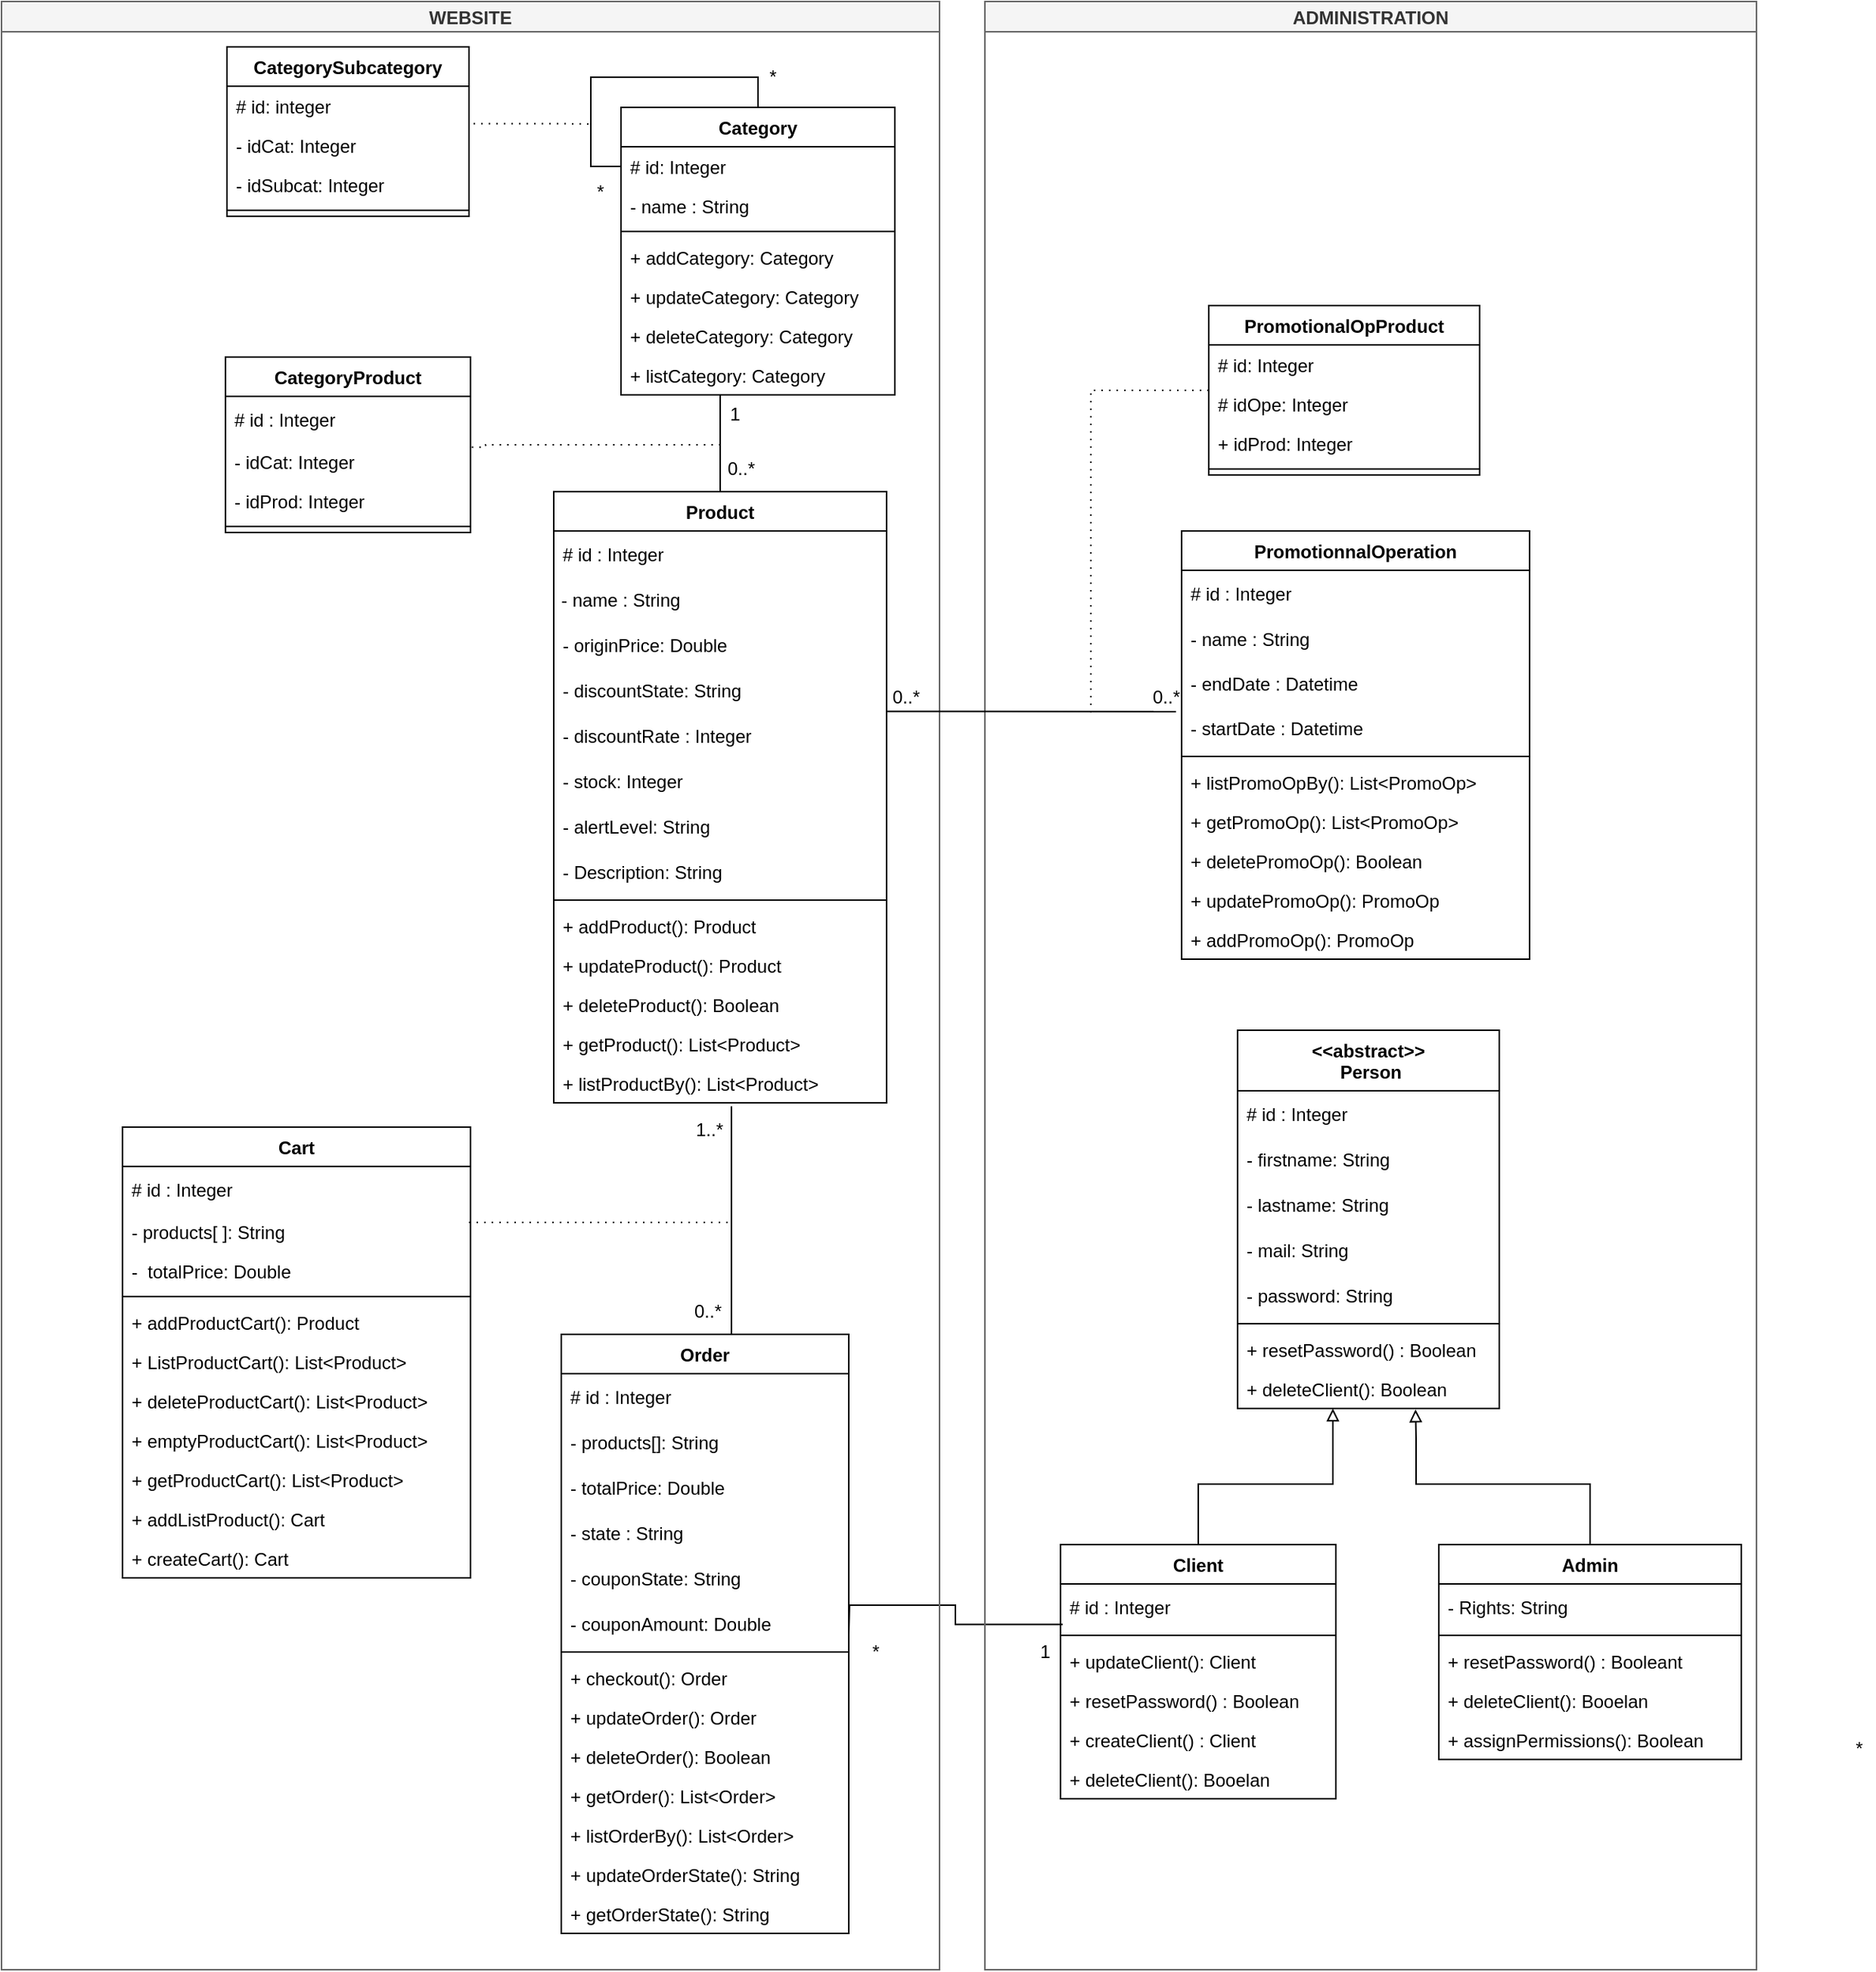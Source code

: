 <mxfile version="17.4.0" type="github">
  <diagram id="vhpuTXRBzaWg03IPp8lz" name="Page-1">
    <mxGraphModel dx="1692" dy="1639" grid="1" gridSize="10" guides="1" tooltips="1" connect="1" arrows="1" fold="1" page="1" pageScale="1" pageWidth="827" pageHeight="1169" math="0" shadow="0">
      <root>
        <mxCell id="0" />
        <mxCell id="1" parent="0" />
        <mxCell id="we6FHVSDPOBdcgw_4QG6-87" style="edgeStyle=orthogonalEdgeStyle;rounded=0;orthogonalLoop=1;jettySize=auto;html=1;endArrow=none;endFill=0;exitX=0.534;exitY=1.087;exitDx=0;exitDy=0;exitPerimeter=0;entryX=0.5;entryY=0;entryDx=0;entryDy=0;" parent="1" source="IzZOElxtcOKeKCQpAxpx-64" target="IzZOElxtcOKeKCQpAxpx-105" edge="1">
          <mxGeometry relative="1" as="geometry">
            <mxPoint x="330" y="600" as="sourcePoint" />
            <mxPoint x="330" y="660" as="targetPoint" />
            <Array as="points">
              <mxPoint x="333" y="731" />
            </Array>
          </mxGeometry>
        </mxCell>
        <mxCell id="we6FHVSDPOBdcgw_4QG6-96" style="edgeStyle=orthogonalEdgeStyle;rounded=0;orthogonalLoop=1;jettySize=auto;html=1;endArrow=none;endFill=0;exitX=0.008;exitY=0.89;exitDx=0;exitDy=0;exitPerimeter=0;" parent="1" source="b4m1mrO1sKwiDsh4Uw2V-3" edge="1">
          <mxGeometry relative="1" as="geometry">
            <mxPoint x="520" y="930" as="sourcePoint" />
            <mxPoint x="410" y="930" as="targetPoint" />
            <Array as="points" />
          </mxGeometry>
        </mxCell>
        <mxCell id="ZNFF3Vfwh-cAoK5ZNlYT-3" value="*" style="text;html=1;strokeColor=none;fillColor=none;align=center;verticalAlign=middle;whiteSpace=wrap;rounded=0;" parent="1" vertex="1">
          <mxGeometry x="340" y="-70" width="20" height="30" as="geometry" />
        </mxCell>
        <mxCell id="ZNFF3Vfwh-cAoK5ZNlYT-4" value="*" style="text;html=1;strokeColor=none;fillColor=none;align=center;verticalAlign=middle;whiteSpace=wrap;rounded=0;" parent="1" vertex="1">
          <mxGeometry x="349.5" y="-110" width="20" height="20" as="geometry" />
        </mxCell>
        <mxCell id="ZNFF3Vfwh-cAoK5ZNlYT-5" value="0..*" style="text;html=1;strokeColor=none;fillColor=none;align=center;verticalAlign=middle;whiteSpace=wrap;rounded=0;" parent="1" vertex="1">
          <mxGeometry x="329" y="149" width="20" height="20" as="geometry" />
        </mxCell>
        <mxCell id="ZNFF3Vfwh-cAoK5ZNlYT-12" value="1" style="text;html=1;strokeColor=none;fillColor=none;align=center;verticalAlign=middle;whiteSpace=wrap;rounded=0;" parent="1" vertex="1">
          <mxGeometry x="324.5" y="108" width="20" height="30" as="geometry" />
        </mxCell>
        <mxCell id="ZNFF3Vfwh-cAoK5ZNlYT-14" value="0..*" style="text;html=1;strokeColor=none;fillColor=none;align=center;verticalAlign=middle;whiteSpace=wrap;rounded=0;" parent="1" vertex="1">
          <mxGeometry x="306.5" y="701" width="20" height="30" as="geometry" />
        </mxCell>
        <mxCell id="ZNFF3Vfwh-cAoK5ZNlYT-15" value="1..*" style="text;html=1;strokeColor=none;fillColor=none;align=center;verticalAlign=middle;whiteSpace=wrap;rounded=0;" parent="1" vertex="1">
          <mxGeometry x="308" y="581" width="20" height="30" as="geometry" />
        </mxCell>
        <mxCell id="IzZOElxtcOKeKCQpAxpx-167" style="edgeStyle=orthogonalEdgeStyle;rounded=0;orthogonalLoop=1;jettySize=auto;html=1;entryX=0.5;entryY=0;entryDx=0;entryDy=0;endArrow=none;endFill=0;" parent="1" source="IzZOElxtcOKeKCQpAxpx-8" target="IzZOElxtcOKeKCQpAxpx-58" edge="1">
          <mxGeometry relative="1" as="geometry">
            <Array as="points">
              <mxPoint x="323" y="90" />
              <mxPoint x="323" y="90" />
            </Array>
          </mxGeometry>
        </mxCell>
        <mxCell id="IzZOElxtcOKeKCQpAxpx-8" value="Category" style="swimlane;fontStyle=1;align=center;verticalAlign=top;childLayout=stackLayout;horizontal=1;startSize=26;horizontalStack=0;resizeParent=1;resizeParentMax=0;resizeLast=0;collapsible=1;marginBottom=0;" parent="1" vertex="1">
          <mxGeometry x="259.5" y="-80" width="181" height="190" as="geometry" />
        </mxCell>
        <mxCell id="IzZOElxtcOKeKCQpAxpx-9" value="# id: Integer" style="text;strokeColor=none;fillColor=none;align=left;verticalAlign=top;spacingLeft=4;spacingRight=4;overflow=hidden;rotatable=0;points=[[0,0.5],[1,0.5]];portConstraint=eastwest;" parent="IzZOElxtcOKeKCQpAxpx-8" vertex="1">
          <mxGeometry y="26" width="181" height="26" as="geometry" />
        </mxCell>
        <mxCell id="IzZOElxtcOKeKCQpAxpx-29" value="- name : String" style="text;strokeColor=none;fillColor=none;align=left;verticalAlign=top;spacingLeft=4;spacingRight=4;overflow=hidden;rotatable=0;points=[[0,0.5],[1,0.5]];portConstraint=eastwest;" parent="IzZOElxtcOKeKCQpAxpx-8" vertex="1">
          <mxGeometry y="52" width="181" height="26" as="geometry" />
        </mxCell>
        <mxCell id="IzZOElxtcOKeKCQpAxpx-10" value="" style="line;strokeWidth=1;fillColor=none;align=left;verticalAlign=middle;spacingTop=-1;spacingLeft=3;spacingRight=3;rotatable=0;labelPosition=right;points=[];portConstraint=eastwest;" parent="IzZOElxtcOKeKCQpAxpx-8" vertex="1">
          <mxGeometry y="78" width="181" height="8" as="geometry" />
        </mxCell>
        <mxCell id="IzZOElxtcOKeKCQpAxpx-11" value="+ addCategory: Category" style="text;strokeColor=none;fillColor=none;align=left;verticalAlign=top;spacingLeft=4;spacingRight=4;overflow=hidden;rotatable=0;points=[[0,0.5],[1,0.5]];portConstraint=eastwest;" parent="IzZOElxtcOKeKCQpAxpx-8" vertex="1">
          <mxGeometry y="86" width="181" height="26" as="geometry" />
        </mxCell>
        <mxCell id="WWp6hSfT_hM4TXbxwVFe-4" value="+ updateCategory: Category" style="text;strokeColor=none;fillColor=none;align=left;verticalAlign=top;spacingLeft=4;spacingRight=4;overflow=hidden;rotatable=0;points=[[0,0.5],[1,0.5]];portConstraint=eastwest;" parent="IzZOElxtcOKeKCQpAxpx-8" vertex="1">
          <mxGeometry y="112" width="181" height="26" as="geometry" />
        </mxCell>
        <mxCell id="WWp6hSfT_hM4TXbxwVFe-3" value="+ deleteCategory: Category" style="text;strokeColor=none;fillColor=none;align=left;verticalAlign=top;spacingLeft=4;spacingRight=4;overflow=hidden;rotatable=0;points=[[0,0.5],[1,0.5]];portConstraint=eastwest;" parent="IzZOElxtcOKeKCQpAxpx-8" vertex="1">
          <mxGeometry y="138" width="181" height="26" as="geometry" />
        </mxCell>
        <mxCell id="IzZOElxtcOKeKCQpAxpx-28" style="edgeStyle=orthogonalEdgeStyle;rounded=0;orthogonalLoop=1;jettySize=auto;html=1;entryX=0;entryY=0.5;entryDx=0;entryDy=0;endArrow=none;endFill=0;" parent="IzZOElxtcOKeKCQpAxpx-8" source="IzZOElxtcOKeKCQpAxpx-8" target="IzZOElxtcOKeKCQpAxpx-9" edge="1">
          <mxGeometry relative="1" as="geometry" />
        </mxCell>
        <mxCell id="WWp6hSfT_hM4TXbxwVFe-24" value="+ listCategory: Category" style="text;strokeColor=none;fillColor=none;align=left;verticalAlign=top;spacingLeft=4;spacingRight=4;overflow=hidden;rotatable=0;points=[[0,0.5],[1,0.5]];portConstraint=eastwest;" parent="IzZOElxtcOKeKCQpAxpx-8" vertex="1">
          <mxGeometry y="164" width="181" height="26" as="geometry" />
        </mxCell>
        <mxCell id="IzZOElxtcOKeKCQpAxpx-41" value="CategorySubcategory" style="swimlane;fontStyle=1;align=center;verticalAlign=top;childLayout=stackLayout;horizontal=1;startSize=26;horizontalStack=0;resizeParent=1;resizeParentMax=0;resizeLast=0;collapsible=1;marginBottom=0;" parent="1" vertex="1">
          <mxGeometry x="-1" y="-120" width="160" height="112" as="geometry" />
        </mxCell>
        <mxCell id="IzZOElxtcOKeKCQpAxpx-43" value="# id: integer" style="text;strokeColor=none;fillColor=none;align=left;verticalAlign=top;spacingLeft=4;spacingRight=4;overflow=hidden;rotatable=0;points=[[0,0.5],[1,0.5]];portConstraint=eastwest;" parent="IzZOElxtcOKeKCQpAxpx-41" vertex="1">
          <mxGeometry y="26" width="160" height="26" as="geometry" />
        </mxCell>
        <mxCell id="IzZOElxtcOKeKCQpAxpx-42" value="- idCat: Integer" style="text;strokeColor=none;fillColor=none;align=left;verticalAlign=top;spacingLeft=4;spacingRight=4;overflow=hidden;rotatable=0;points=[[0,0.5],[1,0.5]];portConstraint=eastwest;" parent="IzZOElxtcOKeKCQpAxpx-41" vertex="1">
          <mxGeometry y="52" width="160" height="26" as="geometry" />
        </mxCell>
        <mxCell id="b4m1mrO1sKwiDsh4Uw2V-5" value="- idSubcat: Integer" style="text;strokeColor=none;fillColor=none;align=left;verticalAlign=top;spacingLeft=4;spacingRight=4;overflow=hidden;rotatable=0;points=[[0,0.5],[1,0.5]];portConstraint=eastwest;" parent="IzZOElxtcOKeKCQpAxpx-41" vertex="1">
          <mxGeometry y="78" width="160" height="26" as="geometry" />
        </mxCell>
        <mxCell id="IzZOElxtcOKeKCQpAxpx-44" value="" style="line;strokeWidth=1;fillColor=none;align=left;verticalAlign=middle;spacingTop=-1;spacingLeft=3;spacingRight=3;rotatable=0;labelPosition=right;points=[];portConstraint=eastwest;" parent="IzZOElxtcOKeKCQpAxpx-41" vertex="1">
          <mxGeometry y="104" width="160" height="8" as="geometry" />
        </mxCell>
        <mxCell id="IzZOElxtcOKeKCQpAxpx-58" value="Product" style="swimlane;fontStyle=1;align=center;verticalAlign=top;childLayout=stackLayout;horizontal=1;startSize=26;horizontalStack=0;resizeParent=1;resizeParentMax=0;resizeLast=0;collapsible=1;marginBottom=0;" parent="1" vertex="1">
          <mxGeometry x="215" y="174" width="220" height="404" as="geometry" />
        </mxCell>
        <mxCell id="IzZOElxtcOKeKCQpAxpx-65" value="# id : Integer" style="text;strokeColor=none;fillColor=none;align=left;verticalAlign=middle;spacingLeft=4;spacingRight=4;overflow=hidden;points=[[0,0.5],[1,0.5]];portConstraint=eastwest;rotatable=0;" parent="IzZOElxtcOKeKCQpAxpx-58" vertex="1">
          <mxGeometry y="26" width="220" height="30" as="geometry" />
        </mxCell>
        <mxCell id="IzZOElxtcOKeKCQpAxpx-73" value="- name : String" style="text;strokeColor=none;fillColor=none;align=left;verticalAlign=middle;spacingLeft=4;spacingRight=4;overflow=hidden;points=[[0,0.5],[1,0.5]];portConstraint=eastwest;rotatable=0;spacing=1;" parent="IzZOElxtcOKeKCQpAxpx-58" vertex="1">
          <mxGeometry y="56" width="220" height="30" as="geometry" />
        </mxCell>
        <mxCell id="IzZOElxtcOKeKCQpAxpx-67" value="- originPrice: Double" style="text;strokeColor=none;fillColor=none;align=left;verticalAlign=middle;spacingLeft=4;spacingRight=4;overflow=hidden;points=[[0,0.5],[1,0.5]];portConstraint=eastwest;rotatable=0;" parent="IzZOElxtcOKeKCQpAxpx-58" vertex="1">
          <mxGeometry y="86" width="220" height="30" as="geometry" />
        </mxCell>
        <mxCell id="IzZOElxtcOKeKCQpAxpx-68" value="- discountState: String" style="text;strokeColor=none;fillColor=none;align=left;verticalAlign=middle;spacingLeft=4;spacingRight=4;overflow=hidden;points=[[0,0.5],[1,0.5]];portConstraint=eastwest;rotatable=0;" parent="IzZOElxtcOKeKCQpAxpx-58" vertex="1">
          <mxGeometry y="116" width="220" height="30" as="geometry" />
        </mxCell>
        <mxCell id="IzZOElxtcOKeKCQpAxpx-69" value="- discountRate : Integer" style="text;strokeColor=none;fillColor=none;align=left;verticalAlign=middle;spacingLeft=4;spacingRight=4;overflow=hidden;points=[[0,0.5],[1,0.5]];portConstraint=eastwest;rotatable=0;" parent="IzZOElxtcOKeKCQpAxpx-58" vertex="1">
          <mxGeometry y="146" width="220" height="30" as="geometry" />
        </mxCell>
        <mxCell id="IzZOElxtcOKeKCQpAxpx-70" value="- stock: Integer" style="text;strokeColor=none;fillColor=none;align=left;verticalAlign=middle;spacingLeft=4;spacingRight=4;overflow=hidden;points=[[0,0.5],[1,0.5]];portConstraint=eastwest;rotatable=0;" parent="IzZOElxtcOKeKCQpAxpx-58" vertex="1">
          <mxGeometry y="176" width="220" height="30" as="geometry" />
        </mxCell>
        <mxCell id="IzZOElxtcOKeKCQpAxpx-71" value="- alertLevel: String" style="text;strokeColor=none;fillColor=none;align=left;verticalAlign=middle;spacingLeft=4;spacingRight=4;overflow=hidden;points=[[0,0.5],[1,0.5]];portConstraint=eastwest;rotatable=0;" parent="IzZOElxtcOKeKCQpAxpx-58" vertex="1">
          <mxGeometry y="206" width="220" height="30" as="geometry" />
        </mxCell>
        <mxCell id="IzZOElxtcOKeKCQpAxpx-72" value="- Description: String" style="text;strokeColor=none;fillColor=none;align=left;verticalAlign=middle;spacingLeft=4;spacingRight=4;overflow=hidden;points=[[0,0.5],[1,0.5]];portConstraint=eastwest;rotatable=0;" parent="IzZOElxtcOKeKCQpAxpx-58" vertex="1">
          <mxGeometry y="236" width="220" height="30" as="geometry" />
        </mxCell>
        <mxCell id="IzZOElxtcOKeKCQpAxpx-63" value="" style="line;strokeWidth=1;fillColor=none;align=left;verticalAlign=middle;spacingTop=-1;spacingLeft=3;spacingRight=3;rotatable=0;labelPosition=right;points=[];portConstraint=eastwest;" parent="IzZOElxtcOKeKCQpAxpx-58" vertex="1">
          <mxGeometry y="266" width="220" height="8" as="geometry" />
        </mxCell>
        <mxCell id="WWp6hSfT_hM4TXbxwVFe-5" value="+ addProduct(): Product" style="text;strokeColor=none;fillColor=none;align=left;verticalAlign=top;spacingLeft=4;spacingRight=4;overflow=hidden;rotatable=0;points=[[0,0.5],[1,0.5]];portConstraint=eastwest;" parent="IzZOElxtcOKeKCQpAxpx-58" vertex="1">
          <mxGeometry y="274" width="220" height="26" as="geometry" />
        </mxCell>
        <mxCell id="WWp6hSfT_hM4TXbxwVFe-8" value="+ updateProduct(): Product" style="text;strokeColor=none;fillColor=none;align=left;verticalAlign=top;spacingLeft=4;spacingRight=4;overflow=hidden;rotatable=0;points=[[0,0.5],[1,0.5]];portConstraint=eastwest;" parent="IzZOElxtcOKeKCQpAxpx-58" vertex="1">
          <mxGeometry y="300" width="220" height="26" as="geometry" />
        </mxCell>
        <mxCell id="WWp6hSfT_hM4TXbxwVFe-9" value="+ deleteProduct(): Boolean" style="text;strokeColor=none;fillColor=none;align=left;verticalAlign=top;spacingLeft=4;spacingRight=4;overflow=hidden;rotatable=0;points=[[0,0.5],[1,0.5]];portConstraint=eastwest;" parent="IzZOElxtcOKeKCQpAxpx-58" vertex="1">
          <mxGeometry y="326" width="220" height="26" as="geometry" />
        </mxCell>
        <mxCell id="WWp6hSfT_hM4TXbxwVFe-10" value="+ getProduct(): List&lt;Product&gt;" style="text;strokeColor=none;fillColor=none;align=left;verticalAlign=top;spacingLeft=4;spacingRight=4;overflow=hidden;rotatable=0;points=[[0,0.5],[1,0.5]];portConstraint=eastwest;" parent="IzZOElxtcOKeKCQpAxpx-58" vertex="1">
          <mxGeometry y="352" width="220" height="26" as="geometry" />
        </mxCell>
        <mxCell id="IzZOElxtcOKeKCQpAxpx-64" value="+ listProductBy(): List&lt;Product&gt;" style="text;strokeColor=none;fillColor=none;align=left;verticalAlign=top;spacingLeft=4;spacingRight=4;overflow=hidden;rotatable=0;points=[[0,0.5],[1,0.5]];portConstraint=eastwest;" parent="IzZOElxtcOKeKCQpAxpx-58" vertex="1">
          <mxGeometry y="378" width="220" height="26" as="geometry" />
        </mxCell>
        <mxCell id="IzZOElxtcOKeKCQpAxpx-89" value="CategoryProduct" style="swimlane;fontStyle=1;align=center;verticalAlign=top;childLayout=stackLayout;horizontal=1;startSize=26;horizontalStack=0;resizeParent=1;resizeParentMax=0;resizeLast=0;collapsible=1;marginBottom=0;" parent="1" vertex="1">
          <mxGeometry x="-2" y="85" width="162" height="116" as="geometry" />
        </mxCell>
        <mxCell id="b4m1mrO1sKwiDsh4Uw2V-2" value="# id : Integer" style="text;strokeColor=none;fillColor=none;align=left;verticalAlign=middle;spacingLeft=4;spacingRight=4;overflow=hidden;points=[[0,0.5],[1,0.5]];portConstraint=eastwest;rotatable=0;" parent="IzZOElxtcOKeKCQpAxpx-89" vertex="1">
          <mxGeometry y="26" width="162" height="30" as="geometry" />
        </mxCell>
        <mxCell id="IzZOElxtcOKeKCQpAxpx-90" value="- idCat: Integer" style="text;strokeColor=none;fillColor=none;align=left;verticalAlign=top;spacingLeft=4;spacingRight=4;overflow=hidden;rotatable=0;points=[[0,0.5],[1,0.5]];portConstraint=eastwest;" parent="IzZOElxtcOKeKCQpAxpx-89" vertex="1">
          <mxGeometry y="56" width="162" height="26" as="geometry" />
        </mxCell>
        <mxCell id="IzZOElxtcOKeKCQpAxpx-91" value="- idProd: Integer" style="text;strokeColor=none;fillColor=none;align=left;verticalAlign=top;spacingLeft=4;spacingRight=4;overflow=hidden;rotatable=0;points=[[0,0.5],[1,0.5]];portConstraint=eastwest;" parent="IzZOElxtcOKeKCQpAxpx-89" vertex="1">
          <mxGeometry y="82" width="162" height="26" as="geometry" />
        </mxCell>
        <mxCell id="IzZOElxtcOKeKCQpAxpx-92" value="" style="line;strokeWidth=1;fillColor=none;align=left;verticalAlign=middle;spacingTop=-1;spacingLeft=3;spacingRight=3;rotatable=0;labelPosition=right;points=[];portConstraint=eastwest;" parent="IzZOElxtcOKeKCQpAxpx-89" vertex="1">
          <mxGeometry y="108" width="162" height="8" as="geometry" />
        </mxCell>
        <mxCell id="IzZOElxtcOKeKCQpAxpx-95" value="Cart" style="swimlane;fontStyle=1;align=center;verticalAlign=top;childLayout=stackLayout;horizontal=1;startSize=26;horizontalStack=0;resizeParent=1;resizeParentMax=0;resizeLast=0;collapsible=1;marginBottom=0;" parent="1" vertex="1">
          <mxGeometry x="-70" y="594" width="230" height="298" as="geometry" />
        </mxCell>
        <mxCell id="b4m1mrO1sKwiDsh4Uw2V-1" value="# id : Integer" style="text;strokeColor=none;fillColor=none;align=left;verticalAlign=middle;spacingLeft=4;spacingRight=4;overflow=hidden;points=[[0,0.5],[1,0.5]];portConstraint=eastwest;rotatable=0;" parent="IzZOElxtcOKeKCQpAxpx-95" vertex="1">
          <mxGeometry y="26" width="230" height="30" as="geometry" />
        </mxCell>
        <mxCell id="IzZOElxtcOKeKCQpAxpx-96" value="- products[ ]: String" style="text;strokeColor=none;fillColor=none;align=left;verticalAlign=top;spacingLeft=4;spacingRight=4;overflow=hidden;rotatable=0;points=[[0,0.5],[1,0.5]];portConstraint=eastwest;" parent="IzZOElxtcOKeKCQpAxpx-95" vertex="1">
          <mxGeometry y="56" width="230" height="26" as="geometry" />
        </mxCell>
        <mxCell id="IzZOElxtcOKeKCQpAxpx-97" value="-  totalPrice: Double" style="text;strokeColor=none;fillColor=none;align=left;verticalAlign=top;spacingLeft=4;spacingRight=4;overflow=hidden;rotatable=0;points=[[0,0.5],[1,0.5]];portConstraint=eastwest;" parent="IzZOElxtcOKeKCQpAxpx-95" vertex="1">
          <mxGeometry y="82" width="230" height="26" as="geometry" />
        </mxCell>
        <mxCell id="IzZOElxtcOKeKCQpAxpx-98" value="" style="line;strokeWidth=1;fillColor=none;align=left;verticalAlign=middle;spacingTop=-1;spacingLeft=3;spacingRight=3;rotatable=0;labelPosition=right;points=[];portConstraint=eastwest;" parent="IzZOElxtcOKeKCQpAxpx-95" vertex="1">
          <mxGeometry y="108" width="230" height="8" as="geometry" />
        </mxCell>
        <mxCell id="WWp6hSfT_hM4TXbxwVFe-11" value="+ addProductCart(): Product" style="text;strokeColor=none;fillColor=none;align=left;verticalAlign=top;spacingLeft=4;spacingRight=4;overflow=hidden;rotatable=0;points=[[0,0.5],[1,0.5]];portConstraint=eastwest;" parent="IzZOElxtcOKeKCQpAxpx-95" vertex="1">
          <mxGeometry y="116" width="230" height="26" as="geometry" />
        </mxCell>
        <mxCell id="WWp6hSfT_hM4TXbxwVFe-12" value="+ ListProductCart(): List&lt;Product&gt;" style="text;strokeColor=none;fillColor=none;align=left;verticalAlign=top;spacingLeft=4;spacingRight=4;overflow=hidden;rotatable=0;points=[[0,0.5],[1,0.5]];portConstraint=eastwest;" parent="IzZOElxtcOKeKCQpAxpx-95" vertex="1">
          <mxGeometry y="142" width="230" height="26" as="geometry" />
        </mxCell>
        <mxCell id="WWp6hSfT_hM4TXbxwVFe-13" value="+ deleteProductCart(): List&lt;Product&gt;" style="text;strokeColor=none;fillColor=none;align=left;verticalAlign=top;spacingLeft=4;spacingRight=4;overflow=hidden;rotatable=0;points=[[0,0.5],[1,0.5]];portConstraint=eastwest;" parent="IzZOElxtcOKeKCQpAxpx-95" vertex="1">
          <mxGeometry y="168" width="230" height="26" as="geometry" />
        </mxCell>
        <mxCell id="WWp6hSfT_hM4TXbxwVFe-15" value="+ emptyProductCart(): List&lt;Product&gt;" style="text;strokeColor=none;fillColor=none;align=left;verticalAlign=top;spacingLeft=4;spacingRight=4;overflow=hidden;rotatable=0;points=[[0,0.5],[1,0.5]];portConstraint=eastwest;" parent="IzZOElxtcOKeKCQpAxpx-95" vertex="1">
          <mxGeometry y="194" width="230" height="26" as="geometry" />
        </mxCell>
        <mxCell id="WWp6hSfT_hM4TXbxwVFe-16" value="+ getProductCart(): List&lt;Product&gt;" style="text;strokeColor=none;fillColor=none;align=left;verticalAlign=top;spacingLeft=4;spacingRight=4;overflow=hidden;rotatable=0;points=[[0,0.5],[1,0.5]];portConstraint=eastwest;" parent="IzZOElxtcOKeKCQpAxpx-95" vertex="1">
          <mxGeometry y="220" width="230" height="26" as="geometry" />
        </mxCell>
        <mxCell id="WWp6hSfT_hM4TXbxwVFe-17" value="+ addListProduct(): Cart" style="text;strokeColor=none;fillColor=none;align=left;verticalAlign=top;spacingLeft=4;spacingRight=4;overflow=hidden;rotatable=0;points=[[0,0.5],[1,0.5]];portConstraint=eastwest;" parent="IzZOElxtcOKeKCQpAxpx-95" vertex="1">
          <mxGeometry y="246" width="230" height="26" as="geometry" />
        </mxCell>
        <mxCell id="WWp6hSfT_hM4TXbxwVFe-14" value="+ createCart(): Cart" style="text;strokeColor=none;fillColor=none;align=left;verticalAlign=top;spacingLeft=4;spacingRight=4;overflow=hidden;rotatable=0;points=[[0,0.5],[1,0.5]];portConstraint=eastwest;" parent="IzZOElxtcOKeKCQpAxpx-95" vertex="1">
          <mxGeometry y="272" width="230" height="26" as="geometry" />
        </mxCell>
        <mxCell id="IzZOElxtcOKeKCQpAxpx-105" value="Order" style="swimlane;fontStyle=1;align=center;verticalAlign=top;childLayout=stackLayout;horizontal=1;startSize=26;horizontalStack=0;resizeParent=1;resizeParentMax=0;resizeLast=0;collapsible=1;marginBottom=0;" parent="1" vertex="1">
          <mxGeometry x="220" y="731" width="190" height="396" as="geometry" />
        </mxCell>
        <mxCell id="IzZOElxtcOKeKCQpAxpx-184" value="# id : Integer" style="text;strokeColor=none;fillColor=none;align=left;verticalAlign=middle;spacingLeft=4;spacingRight=4;overflow=hidden;points=[[0,0.5],[1,0.5]];portConstraint=eastwest;rotatable=0;" parent="IzZOElxtcOKeKCQpAxpx-105" vertex="1">
          <mxGeometry y="26" width="190" height="30" as="geometry" />
        </mxCell>
        <mxCell id="IzZOElxtcOKeKCQpAxpx-112" value="- products[]: String" style="text;strokeColor=none;fillColor=none;align=left;verticalAlign=middle;spacingLeft=4;spacingRight=4;overflow=hidden;points=[[0,0.5],[1,0.5]];portConstraint=eastwest;rotatable=0;" parent="IzZOElxtcOKeKCQpAxpx-105" vertex="1">
          <mxGeometry y="56" width="190" height="30" as="geometry" />
        </mxCell>
        <mxCell id="IzZOElxtcOKeKCQpAxpx-113" value="- totalPrice: Double" style="text;strokeColor=none;fillColor=none;align=left;verticalAlign=middle;spacingLeft=4;spacingRight=4;overflow=hidden;points=[[0,0.5],[1,0.5]];portConstraint=eastwest;rotatable=0;" parent="IzZOElxtcOKeKCQpAxpx-105" vertex="1">
          <mxGeometry y="86" width="190" height="30" as="geometry" />
        </mxCell>
        <mxCell id="IzZOElxtcOKeKCQpAxpx-114" value="- state : String" style="text;strokeColor=none;fillColor=none;align=left;verticalAlign=middle;spacingLeft=4;spacingRight=4;overflow=hidden;points=[[0,0.5],[1,0.5]];portConstraint=eastwest;rotatable=0;" parent="IzZOElxtcOKeKCQpAxpx-105" vertex="1">
          <mxGeometry y="116" width="190" height="30" as="geometry" />
        </mxCell>
        <mxCell id="IzZOElxtcOKeKCQpAxpx-115" value="- couponState: String" style="text;strokeColor=none;fillColor=none;align=left;verticalAlign=middle;spacingLeft=4;spacingRight=4;overflow=hidden;points=[[0,0.5],[1,0.5]];portConstraint=eastwest;rotatable=0;" parent="IzZOElxtcOKeKCQpAxpx-105" vertex="1">
          <mxGeometry y="146" width="190" height="30" as="geometry" />
        </mxCell>
        <mxCell id="IzZOElxtcOKeKCQpAxpx-116" value="- couponAmount: Double" style="text;strokeColor=none;fillColor=none;align=left;verticalAlign=middle;spacingLeft=4;spacingRight=4;overflow=hidden;points=[[0,0.5],[1,0.5]];portConstraint=eastwest;rotatable=0;" parent="IzZOElxtcOKeKCQpAxpx-105" vertex="1">
          <mxGeometry y="176" width="190" height="30" as="geometry" />
        </mxCell>
        <mxCell id="IzZOElxtcOKeKCQpAxpx-110" value="" style="line;strokeWidth=1;fillColor=none;align=left;verticalAlign=middle;spacingTop=-1;spacingLeft=3;spacingRight=3;rotatable=0;labelPosition=right;points=[];portConstraint=eastwest;" parent="IzZOElxtcOKeKCQpAxpx-105" vertex="1">
          <mxGeometry y="206" width="190" height="8" as="geometry" />
        </mxCell>
        <mxCell id="WWp6hSfT_hM4TXbxwVFe-18" value="+ checkout(): Order" style="text;strokeColor=none;fillColor=none;align=left;verticalAlign=top;spacingLeft=4;spacingRight=4;overflow=hidden;rotatable=0;points=[[0,0.5],[1,0.5]];portConstraint=eastwest;" parent="IzZOElxtcOKeKCQpAxpx-105" vertex="1">
          <mxGeometry y="214" width="190" height="26" as="geometry" />
        </mxCell>
        <mxCell id="WWp6hSfT_hM4TXbxwVFe-19" value="+ updateOrder(): Order" style="text;strokeColor=none;fillColor=none;align=left;verticalAlign=top;spacingLeft=4;spacingRight=4;overflow=hidden;rotatable=0;points=[[0,0.5],[1,0.5]];portConstraint=eastwest;" parent="IzZOElxtcOKeKCQpAxpx-105" vertex="1">
          <mxGeometry y="240" width="190" height="26" as="geometry" />
        </mxCell>
        <mxCell id="WWp6hSfT_hM4TXbxwVFe-20" value="+ deleteOrder(): Boolean" style="text;strokeColor=none;fillColor=none;align=left;verticalAlign=top;spacingLeft=4;spacingRight=4;overflow=hidden;rotatable=0;points=[[0,0.5],[1,0.5]];portConstraint=eastwest;" parent="IzZOElxtcOKeKCQpAxpx-105" vertex="1">
          <mxGeometry y="266" width="190" height="26" as="geometry" />
        </mxCell>
        <mxCell id="WWp6hSfT_hM4TXbxwVFe-21" value="+ getOrder(): List&lt;Order&gt;" style="text;strokeColor=none;fillColor=none;align=left;verticalAlign=top;spacingLeft=4;spacingRight=4;overflow=hidden;rotatable=0;points=[[0,0.5],[1,0.5]];portConstraint=eastwest;" parent="IzZOElxtcOKeKCQpAxpx-105" vertex="1">
          <mxGeometry y="292" width="190" height="26" as="geometry" />
        </mxCell>
        <mxCell id="WWp6hSfT_hM4TXbxwVFe-25" value="+ listOrderBy(): List&lt;Order&gt;" style="text;strokeColor=none;fillColor=none;align=left;verticalAlign=top;spacingLeft=4;spacingRight=4;overflow=hidden;rotatable=0;points=[[0,0.5],[1,0.5]];portConstraint=eastwest;" parent="IzZOElxtcOKeKCQpAxpx-105" vertex="1">
          <mxGeometry y="318" width="190" height="26" as="geometry" />
        </mxCell>
        <mxCell id="WWp6hSfT_hM4TXbxwVFe-26" value="+ updateOrderState(): String" style="text;strokeColor=none;fillColor=none;align=left;verticalAlign=top;spacingLeft=4;spacingRight=4;overflow=hidden;rotatable=0;points=[[0,0.5],[1,0.5]];portConstraint=eastwest;" parent="IzZOElxtcOKeKCQpAxpx-105" vertex="1">
          <mxGeometry y="344" width="190" height="26" as="geometry" />
        </mxCell>
        <mxCell id="WWp6hSfT_hM4TXbxwVFe-22" value="+ getOrderState(): String" style="text;strokeColor=none;fillColor=none;align=left;verticalAlign=top;spacingLeft=4;spacingRight=4;overflow=hidden;rotatable=0;points=[[0,0.5],[1,0.5]];portConstraint=eastwest;" parent="IzZOElxtcOKeKCQpAxpx-105" vertex="1">
          <mxGeometry y="370" width="190" height="26" as="geometry" />
        </mxCell>
        <mxCell id="IzZOElxtcOKeKCQpAxpx-159" value="" style="edgeStyle=elbowEdgeStyle;fontSize=12;html=1;endFill=0;startFill=0;endSize=6;startSize=6;dashed=1;dashPattern=1 4;endArrow=none;startArrow=none;rounded=0;exitX=1.019;exitY=0.952;exitDx=0;exitDy=0;exitPerimeter=0;" parent="1" source="IzZOElxtcOKeKCQpAxpx-43" edge="1">
          <mxGeometry width="160" relative="1" as="geometry">
            <mxPoint x="160" y="-20.62" as="sourcePoint" />
            <mxPoint x="240" y="-69" as="targetPoint" />
            <Array as="points">
              <mxPoint x="220" y="-69" />
            </Array>
          </mxGeometry>
        </mxCell>
        <mxCell id="IzZOElxtcOKeKCQpAxpx-171" value="" style="edgeStyle=elbowEdgeStyle;fontSize=12;html=1;endFill=0;startFill=0;endSize=6;startSize=6;dashed=1;dashPattern=1 4;endArrow=none;startArrow=none;rounded=0;exitX=1.005;exitY=-0.054;exitDx=0;exitDy=0;exitPerimeter=0;" parent="1" edge="1">
          <mxGeometry width="160" relative="1" as="geometry">
            <mxPoint x="160.81" y="144.596" as="sourcePoint" />
            <mxPoint x="325.5" y="143" as="targetPoint" />
            <Array as="points">
              <mxPoint x="170" y="143" />
              <mxPoint x="190" y="143" />
            </Array>
          </mxGeometry>
        </mxCell>
        <mxCell id="IzZOElxtcOKeKCQpAxpx-172" value="" style="edgeStyle=elbowEdgeStyle;fontSize=12;html=1;endFill=0;startFill=0;endSize=6;startSize=6;dashed=1;dashPattern=1 4;endArrow=none;startArrow=none;rounded=0;entryX=0;entryY=0.5;entryDx=0;entryDy=0;" parent="1" target="IzZOElxtcOKeKCQpAxpx-160" edge="1">
          <mxGeometry width="160" relative="1" as="geometry">
            <mxPoint x="570" y="320" as="sourcePoint" />
            <mxPoint x="690" y="160" as="targetPoint" />
            <Array as="points">
              <mxPoint x="570" y="220" />
              <mxPoint x="550" y="230" />
              <mxPoint x="580" y="110" />
              <mxPoint x="520" y="220" />
              <mxPoint x="520" y="200" />
            </Array>
          </mxGeometry>
        </mxCell>
        <mxCell id="IzZOElxtcOKeKCQpAxpx-173" value="" style="edgeStyle=elbowEdgeStyle;fontSize=12;html=1;endFill=0;startFill=0;endSize=6;startSize=6;dashed=1;dashPattern=1 4;endArrow=none;startArrow=none;rounded=0;" parent="1" edge="1">
          <mxGeometry width="160" relative="1" as="geometry">
            <mxPoint x="159" y="657" as="sourcePoint" />
            <mxPoint x="330" y="657" as="targetPoint" />
          </mxGeometry>
        </mxCell>
        <mxCell id="IzZOElxtcOKeKCQpAxpx-178" value="*" style="text;html=1;strokeColor=none;fillColor=none;align=center;verticalAlign=middle;whiteSpace=wrap;rounded=0;" parent="1" vertex="1">
          <mxGeometry x="236" y="-39" width="20" height="30" as="geometry" />
        </mxCell>
        <mxCell id="QAp_54iPaRWBQmOovKHh-1" value="WEBSITE" style="swimlane;startSize=20;horizontal=1;containerType=tree;fillColor=#f5f5f5;fontColor=#333333;strokeColor=#666666;gradientColor=none;" vertex="1" parent="1">
          <mxGeometry x="-150" y="-150" width="620" height="1301" as="geometry" />
        </mxCell>
        <mxCell id="ZNFF3Vfwh-cAoK5ZNlYT-16" value="*" style="text;html=1;strokeColor=none;fillColor=none;align=center;verticalAlign=middle;whiteSpace=wrap;rounded=0;" parent="QAp_54iPaRWBQmOovKHh-1" vertex="1">
          <mxGeometry x="568" y="1082.5" width="20" height="17" as="geometry" />
        </mxCell>
        <mxCell id="ZNFF3Vfwh-cAoK5ZNlYT-13" value="0..*" style="text;html=1;strokeColor=none;fillColor=none;align=center;verticalAlign=middle;whiteSpace=wrap;rounded=0;" parent="QAp_54iPaRWBQmOovKHh-1" vertex="1">
          <mxGeometry x="588" y="450" width="20" height="20" as="geometry" />
        </mxCell>
        <mxCell id="QAp_54iPaRWBQmOovKHh-7" value="ADMINISTRATION" style="swimlane;startSize=20;horizontal=1;containerType=tree;fillColor=#f5f5f5;fontColor=#333333;strokeColor=#666666;" vertex="1" parent="1">
          <mxGeometry x="500" y="-150" width="510" height="1301" as="geometry" />
        </mxCell>
        <mxCell id="QAp_54iPaRWBQmOovKHh-8" value="*" style="text;html=1;strokeColor=none;fillColor=none;align=center;verticalAlign=middle;whiteSpace=wrap;rounded=0;" vertex="1" parent="QAp_54iPaRWBQmOovKHh-7">
          <mxGeometry x="568" y="1146" width="20" height="17" as="geometry" />
        </mxCell>
        <mxCell id="IzZOElxtcOKeKCQpAxpx-119" value="Client" style="swimlane;fontStyle=1;align=center;verticalAlign=top;childLayout=stackLayout;horizontal=1;startSize=26;horizontalStack=0;resizeParent=1;resizeParentMax=0;resizeLast=0;collapsible=1;marginBottom=0;" parent="QAp_54iPaRWBQmOovKHh-7" vertex="1">
          <mxGeometry x="50" y="1020" width="182" height="168" as="geometry" />
        </mxCell>
        <mxCell id="b4m1mrO1sKwiDsh4Uw2V-3" value="# id : Integer" style="text;strokeColor=none;fillColor=none;align=left;verticalAlign=middle;spacingLeft=4;spacingRight=4;overflow=hidden;points=[[0,0.5],[1,0.5]];portConstraint=eastwest;rotatable=0;" parent="IzZOElxtcOKeKCQpAxpx-119" vertex="1">
          <mxGeometry y="26" width="182" height="30" as="geometry" />
        </mxCell>
        <mxCell id="IzZOElxtcOKeKCQpAxpx-131" style="line;strokeWidth=1;fillColor=none;align=left;verticalAlign=middle;spacingTop=-1;spacingLeft=3;spacingRight=3;rotatable=0;labelPosition=right;points=[];portConstraint=eastwest;" parent="IzZOElxtcOKeKCQpAxpx-119" vertex="1">
          <mxGeometry y="56" width="182" height="8" as="geometry" />
        </mxCell>
        <mxCell id="WWp6hSfT_hM4TXbxwVFe-35" value="+ updateClient(): Client" style="text;strokeColor=none;fillColor=none;align=left;verticalAlign=top;spacingLeft=4;spacingRight=4;overflow=hidden;rotatable=0;points=[[0,0.5],[1,0.5]];portConstraint=eastwest;" parent="IzZOElxtcOKeKCQpAxpx-119" vertex="1">
          <mxGeometry y="64" width="182" height="26" as="geometry" />
        </mxCell>
        <mxCell id="WWp6hSfT_hM4TXbxwVFe-37" value="+ resetPassword() : Boolean" style="text;strokeColor=none;fillColor=none;align=left;verticalAlign=top;spacingLeft=4;spacingRight=4;overflow=hidden;rotatable=0;points=[[0,0.5],[1,0.5]];portConstraint=eastwest;" parent="IzZOElxtcOKeKCQpAxpx-119" vertex="1">
          <mxGeometry y="90" width="182" height="26" as="geometry" />
        </mxCell>
        <mxCell id="WWp6hSfT_hM4TXbxwVFe-36" value="+ createClient() : Client" style="text;strokeColor=none;fillColor=none;align=left;verticalAlign=top;spacingLeft=4;spacingRight=4;overflow=hidden;rotatable=0;points=[[0,0.5],[1,0.5]];portConstraint=eastwest;" parent="IzZOElxtcOKeKCQpAxpx-119" vertex="1">
          <mxGeometry y="116" width="182" height="26" as="geometry" />
        </mxCell>
        <mxCell id="WWp6hSfT_hM4TXbxwVFe-38" value="+ deleteClient(): Booelan" style="text;strokeColor=none;fillColor=none;align=left;verticalAlign=top;spacingLeft=4;spacingRight=4;overflow=hidden;rotatable=0;points=[[0,0.5],[1,0.5]];portConstraint=eastwest;" parent="IzZOElxtcOKeKCQpAxpx-119" vertex="1">
          <mxGeometry y="142" width="182" height="26" as="geometry" />
        </mxCell>
        <mxCell id="ZNFF3Vfwh-cAoK5ZNlYT-17" value="1" style="text;html=1;strokeColor=none;fillColor=none;align=center;verticalAlign=middle;whiteSpace=wrap;rounded=0;" parent="QAp_54iPaRWBQmOovKHh-7" vertex="1">
          <mxGeometry x="30" y="1076" width="20" height="30" as="geometry" />
        </mxCell>
        <mxCell id="IzZOElxtcOKeKCQpAxpx-138" value="&lt;&lt;abstract&gt;&gt;&#xa; Person" style="swimlane;fontStyle=1;align=center;verticalAlign=top;childLayout=stackLayout;horizontal=1;startSize=40;horizontalStack=0;resizeParent=1;resizeParentMax=0;resizeLast=0;collapsible=1;marginBottom=0;" parent="QAp_54iPaRWBQmOovKHh-7" vertex="1">
          <mxGeometry x="167" y="680" width="173" height="250" as="geometry" />
        </mxCell>
        <mxCell id="IzZOElxtcOKeKCQpAxpx-175" value="# id : Integer" style="text;strokeColor=none;fillColor=none;align=left;verticalAlign=middle;spacingLeft=4;spacingRight=4;overflow=hidden;points=[[0,0.5],[1,0.5]];portConstraint=eastwest;rotatable=0;" parent="IzZOElxtcOKeKCQpAxpx-138" vertex="1">
          <mxGeometry y="40" width="173" height="30" as="geometry" />
        </mxCell>
        <mxCell id="IzZOElxtcOKeKCQpAxpx-146" value="- firstname: String" style="text;strokeColor=none;fillColor=none;align=left;verticalAlign=middle;spacingLeft=4;spacingRight=4;overflow=hidden;points=[[0,0.5],[1,0.5]];portConstraint=eastwest;rotatable=0;" parent="IzZOElxtcOKeKCQpAxpx-138" vertex="1">
          <mxGeometry y="70" width="173" height="30" as="geometry" />
        </mxCell>
        <mxCell id="IzZOElxtcOKeKCQpAxpx-147" value="- lastname: String" style="text;strokeColor=none;fillColor=none;align=left;verticalAlign=middle;spacingLeft=4;spacingRight=4;overflow=hidden;points=[[0,0.5],[1,0.5]];portConstraint=eastwest;rotatable=0;" parent="IzZOElxtcOKeKCQpAxpx-138" vertex="1">
          <mxGeometry y="100" width="173" height="30" as="geometry" />
        </mxCell>
        <mxCell id="IzZOElxtcOKeKCQpAxpx-148" value="- mail: String" style="text;strokeColor=none;fillColor=none;align=left;verticalAlign=middle;spacingLeft=4;spacingRight=4;overflow=hidden;points=[[0,0.5],[1,0.5]];portConstraint=eastwest;rotatable=0;" parent="IzZOElxtcOKeKCQpAxpx-138" vertex="1">
          <mxGeometry y="130" width="173" height="30" as="geometry" />
        </mxCell>
        <mxCell id="IzZOElxtcOKeKCQpAxpx-149" value="- password: String" style="text;strokeColor=none;fillColor=none;align=left;verticalAlign=middle;spacingLeft=4;spacingRight=4;overflow=hidden;points=[[0,0.5],[1,0.5]];portConstraint=eastwest;rotatable=0;" parent="IzZOElxtcOKeKCQpAxpx-138" vertex="1">
          <mxGeometry y="160" width="173" height="30" as="geometry" />
        </mxCell>
        <mxCell id="IzZOElxtcOKeKCQpAxpx-144" value="" style="line;strokeWidth=1;fillColor=none;align=left;verticalAlign=middle;spacingTop=-1;spacingLeft=3;spacingRight=3;rotatable=0;labelPosition=right;points=[];portConstraint=eastwest;" parent="IzZOElxtcOKeKCQpAxpx-138" vertex="1">
          <mxGeometry y="190" width="173" height="8" as="geometry" />
        </mxCell>
        <mxCell id="WWp6hSfT_hM4TXbxwVFe-34" value="+ resetPassword() : Boolean" style="text;strokeColor=none;fillColor=none;align=left;verticalAlign=top;spacingLeft=4;spacingRight=4;overflow=hidden;rotatable=0;points=[[0,0.5],[1,0.5]];portConstraint=eastwest;" parent="IzZOElxtcOKeKCQpAxpx-138" vertex="1">
          <mxGeometry y="198" width="173" height="26" as="geometry" />
        </mxCell>
        <mxCell id="WWp6hSfT_hM4TXbxwVFe-32" value="+ deleteClient(): Boolean" style="text;strokeColor=none;fillColor=none;align=left;verticalAlign=top;spacingLeft=4;spacingRight=4;overflow=hidden;rotatable=0;points=[[0,0.5],[1,0.5]];portConstraint=eastwest;" parent="IzZOElxtcOKeKCQpAxpx-138" vertex="1">
          <mxGeometry y="224" width="173" height="26" as="geometry" />
        </mxCell>
        <mxCell id="ZNFF3Vfwh-cAoK5ZNlYT-18" style="edgeStyle=orthogonalEdgeStyle;rounded=0;orthogonalLoop=1;jettySize=auto;html=1;endArrow=block;endFill=0;exitX=0.5;exitY=0;exitDx=0;exitDy=0;" parent="QAp_54iPaRWBQmOovKHh-7" source="IzZOElxtcOKeKCQpAxpx-119" target="WWp6hSfT_hM4TXbxwVFe-32" edge="1">
          <mxGeometry relative="1" as="geometry">
            <mxPoint x="140" y="1000" as="sourcePoint" />
            <mxPoint x="170" y="950" as="targetPoint" />
            <Array as="points">
              <mxPoint x="141" y="980" />
              <mxPoint x="230" y="980" />
            </Array>
          </mxGeometry>
        </mxCell>
        <mxCell id="IzZOElxtcOKeKCQpAxpx-134" value="Admin" style="swimlane;fontStyle=1;align=center;verticalAlign=top;childLayout=stackLayout;horizontal=1;startSize=26;horizontalStack=0;resizeParent=1;resizeParentMax=0;resizeLast=0;collapsible=1;marginBottom=0;" parent="QAp_54iPaRWBQmOovKHh-7" vertex="1">
          <mxGeometry x="300" y="1020" width="200" height="142" as="geometry" />
        </mxCell>
        <mxCell id="we6FHVSDPOBdcgw_4QG6-73" value="- Rights: String" style="text;strokeColor=none;fillColor=none;align=left;verticalAlign=middle;spacingLeft=4;spacingRight=4;overflow=hidden;points=[[0,0.5],[1,0.5]];portConstraint=eastwest;rotatable=0;" parent="IzZOElxtcOKeKCQpAxpx-134" vertex="1">
          <mxGeometry y="26" width="200" height="30" as="geometry" />
        </mxCell>
        <mxCell id="IzZOElxtcOKeKCQpAxpx-135" style="line;strokeWidth=1;fillColor=none;align=left;verticalAlign=middle;spacingTop=-1;spacingLeft=3;spacingRight=3;rotatable=0;labelPosition=right;points=[];portConstraint=eastwest;" parent="IzZOElxtcOKeKCQpAxpx-134" vertex="1">
          <mxGeometry y="56" width="200" height="8" as="geometry" />
        </mxCell>
        <mxCell id="WWp6hSfT_hM4TXbxwVFe-40" value="+ resetPassword() : Booleant" style="text;strokeColor=none;fillColor=none;align=left;verticalAlign=top;spacingLeft=4;spacingRight=4;overflow=hidden;rotatable=0;points=[[0,0.5],[1,0.5]];portConstraint=eastwest;" parent="IzZOElxtcOKeKCQpAxpx-134" vertex="1">
          <mxGeometry y="64" width="200" height="26" as="geometry" />
        </mxCell>
        <mxCell id="WWp6hSfT_hM4TXbxwVFe-42" value="+ deleteClient(): Booelan" style="text;strokeColor=none;fillColor=none;align=left;verticalAlign=top;spacingLeft=4;spacingRight=4;overflow=hidden;rotatable=0;points=[[0,0.5],[1,0.5]];portConstraint=eastwest;" parent="IzZOElxtcOKeKCQpAxpx-134" vertex="1">
          <mxGeometry y="90" width="200" height="26" as="geometry" />
        </mxCell>
        <mxCell id="WWp6hSfT_hM4TXbxwVFe-43" value="+ assignPermissions(): Boolean" style="text;strokeColor=none;fillColor=none;align=left;verticalAlign=top;spacingLeft=4;spacingRight=4;overflow=hidden;rotatable=0;points=[[0,0.5],[1,0.5]];portConstraint=eastwest;" parent="IzZOElxtcOKeKCQpAxpx-134" vertex="1">
          <mxGeometry y="116" width="200" height="26" as="geometry" />
        </mxCell>
        <mxCell id="WWp6hSfT_hM4TXbxwVFe-33" style="edgeStyle=orthogonalEdgeStyle;rounded=0;orthogonalLoop=1;jettySize=auto;html=1;endArrow=block;endFill=0;exitX=0.5;exitY=0;exitDx=0;exitDy=0;entryX=0.68;entryY=1.024;entryDx=0;entryDy=0;entryPerimeter=0;" parent="QAp_54iPaRWBQmOovKHh-7" source="IzZOElxtcOKeKCQpAxpx-134" target="WWp6hSfT_hM4TXbxwVFe-32" edge="1">
          <mxGeometry relative="1" as="geometry">
            <Array as="points">
              <mxPoint x="400" y="980" />
              <mxPoint x="285" y="980" />
              <mxPoint x="285" y="950" />
            </Array>
            <mxPoint x="270" y="960" as="targetPoint" />
          </mxGeometry>
        </mxCell>
        <mxCell id="ZNFF3Vfwh-cAoK5ZNlYT-11" value="0..*" style="text;html=1;strokeColor=none;fillColor=none;align=center;verticalAlign=middle;whiteSpace=wrap;rounded=0;" parent="QAp_54iPaRWBQmOovKHh-7" vertex="1">
          <mxGeometry x="110" y="450" width="20" height="20" as="geometry" />
        </mxCell>
        <mxCell id="IzZOElxtcOKeKCQpAxpx-12" value="PromotionnalOperation" style="swimlane;fontStyle=1;align=center;verticalAlign=top;childLayout=stackLayout;horizontal=1;startSize=26;horizontalStack=0;resizeParent=1;resizeParentMax=0;resizeLast=0;collapsible=1;marginBottom=0;" parent="QAp_54iPaRWBQmOovKHh-7" vertex="1">
          <mxGeometry x="130" y="350" width="230" height="283" as="geometry" />
        </mxCell>
        <mxCell id="IzZOElxtcOKeKCQpAxpx-19" value="# id : Integer" style="text;strokeColor=none;fillColor=none;align=left;verticalAlign=middle;spacingLeft=4;spacingRight=4;overflow=hidden;points=[[0,0.5],[1,0.5]];portConstraint=eastwest;rotatable=0;" parent="IzZOElxtcOKeKCQpAxpx-12" vertex="1">
          <mxGeometry y="26" width="230" height="30" as="geometry" />
        </mxCell>
        <mxCell id="IzZOElxtcOKeKCQpAxpx-20" value="- name : String" style="text;strokeColor=none;fillColor=none;align=left;verticalAlign=middle;spacingLeft=4;spacingRight=4;overflow=hidden;points=[[0,0.5],[1,0.5]];portConstraint=eastwest;rotatable=0;" parent="IzZOElxtcOKeKCQpAxpx-12" vertex="1">
          <mxGeometry y="56" width="230" height="30" as="geometry" />
        </mxCell>
        <mxCell id="IzZOElxtcOKeKCQpAxpx-22" value="- endDate : Datetime" style="text;strokeColor=none;fillColor=none;align=left;verticalAlign=middle;spacingLeft=4;spacingRight=4;overflow=hidden;points=[[0,0.5],[1,0.5]];portConstraint=eastwest;rotatable=0;" parent="IzZOElxtcOKeKCQpAxpx-12" vertex="1">
          <mxGeometry y="86" width="230" height="29" as="geometry" />
        </mxCell>
        <mxCell id="IzZOElxtcOKeKCQpAxpx-21" value="- startDate : Datetime" style="text;strokeColor=none;fillColor=none;align=left;verticalAlign=middle;spacingLeft=4;spacingRight=4;overflow=hidden;points=[[0,0.5],[1,0.5]];portConstraint=eastwest;rotatable=0;" parent="IzZOElxtcOKeKCQpAxpx-12" vertex="1">
          <mxGeometry y="115" width="230" height="30" as="geometry" />
        </mxCell>
        <mxCell id="IzZOElxtcOKeKCQpAxpx-14" value="" style="line;strokeWidth=1;fillColor=none;align=left;verticalAlign=middle;spacingTop=-1;spacingLeft=3;spacingRight=3;rotatable=0;labelPosition=right;points=[];portConstraint=eastwest;" parent="IzZOElxtcOKeKCQpAxpx-12" vertex="1">
          <mxGeometry y="145" width="230" height="8" as="geometry" />
        </mxCell>
        <mxCell id="WWp6hSfT_hM4TXbxwVFe-31" value="+ listPromoOpBy(): List&lt;PromoOp&gt;" style="text;strokeColor=none;fillColor=none;align=left;verticalAlign=top;spacingLeft=4;spacingRight=4;overflow=hidden;rotatable=0;points=[[0,0.5],[1,0.5]];portConstraint=eastwest;" parent="IzZOElxtcOKeKCQpAxpx-12" vertex="1">
          <mxGeometry y="153" width="230" height="26" as="geometry" />
        </mxCell>
        <mxCell id="WWp6hSfT_hM4TXbxwVFe-30" value="+ getPromoOp(): List&lt;PromoOp&gt;" style="text;strokeColor=none;fillColor=none;align=left;verticalAlign=top;spacingLeft=4;spacingRight=4;overflow=hidden;rotatable=0;points=[[0,0.5],[1,0.5]];portConstraint=eastwest;" parent="IzZOElxtcOKeKCQpAxpx-12" vertex="1">
          <mxGeometry y="179" width="230" height="26" as="geometry" />
        </mxCell>
        <mxCell id="WWp6hSfT_hM4TXbxwVFe-29" value="+ deletePromoOp(): Boolean" style="text;strokeColor=none;fillColor=none;align=left;verticalAlign=top;spacingLeft=4;spacingRight=4;overflow=hidden;rotatable=0;points=[[0,0.5],[1,0.5]];portConstraint=eastwest;" parent="IzZOElxtcOKeKCQpAxpx-12" vertex="1">
          <mxGeometry y="205" width="230" height="26" as="geometry" />
        </mxCell>
        <mxCell id="WWp6hSfT_hM4TXbxwVFe-28" value="+ updatePromoOp(): PromoOp" style="text;strokeColor=none;fillColor=none;align=left;verticalAlign=top;spacingLeft=4;spacingRight=4;overflow=hidden;rotatable=0;points=[[0,0.5],[1,0.5]];portConstraint=eastwest;" parent="IzZOElxtcOKeKCQpAxpx-12" vertex="1">
          <mxGeometry y="231" width="230" height="26" as="geometry" />
        </mxCell>
        <mxCell id="WWp6hSfT_hM4TXbxwVFe-27" value="+ addPromoOp(): PromoOp" style="text;strokeColor=none;fillColor=none;align=left;verticalAlign=top;spacingLeft=4;spacingRight=4;overflow=hidden;rotatable=0;points=[[0,0.5],[1,0.5]];portConstraint=eastwest;" parent="IzZOElxtcOKeKCQpAxpx-12" vertex="1">
          <mxGeometry y="257" width="230" height="26" as="geometry" />
        </mxCell>
        <mxCell id="IzZOElxtcOKeKCQpAxpx-160" value="PromotionalOpProduct" style="swimlane;fontStyle=1;align=center;verticalAlign=top;childLayout=stackLayout;horizontal=1;startSize=26;horizontalStack=0;resizeParent=1;resizeParentMax=0;resizeLast=0;collapsible=1;marginBottom=0;" parent="QAp_54iPaRWBQmOovKHh-7" vertex="1">
          <mxGeometry x="148" y="201" width="179" height="112" as="geometry" />
        </mxCell>
        <mxCell id="b4m1mrO1sKwiDsh4Uw2V-6" value="# id: Integer" style="text;strokeColor=none;fillColor=none;align=left;verticalAlign=top;spacingLeft=4;spacingRight=4;overflow=hidden;rotatable=0;points=[[0,0.5],[1,0.5]];portConstraint=eastwest;" parent="IzZOElxtcOKeKCQpAxpx-160" vertex="1">
          <mxGeometry y="26" width="179" height="26" as="geometry" />
        </mxCell>
        <mxCell id="IzZOElxtcOKeKCQpAxpx-161" value="# idOpe: Integer" style="text;strokeColor=none;fillColor=none;align=left;verticalAlign=top;spacingLeft=4;spacingRight=4;overflow=hidden;rotatable=0;points=[[0,0.5],[1,0.5]];portConstraint=eastwest;" parent="IzZOElxtcOKeKCQpAxpx-160" vertex="1">
          <mxGeometry y="52" width="179" height="26" as="geometry" />
        </mxCell>
        <mxCell id="IzZOElxtcOKeKCQpAxpx-162" value="+ idProd: Integer" style="text;strokeColor=none;fillColor=none;align=left;verticalAlign=top;spacingLeft=4;spacingRight=4;overflow=hidden;rotatable=0;points=[[0,0.5],[1,0.5]];portConstraint=eastwest;" parent="IzZOElxtcOKeKCQpAxpx-160" vertex="1">
          <mxGeometry y="78" width="179" height="26" as="geometry" />
        </mxCell>
        <mxCell id="IzZOElxtcOKeKCQpAxpx-163" value="" style="line;strokeWidth=1;fillColor=none;align=left;verticalAlign=middle;spacingTop=-1;spacingLeft=3;spacingRight=3;rotatable=0;labelPosition=right;points=[];portConstraint=eastwest;" parent="IzZOElxtcOKeKCQpAxpx-160" vertex="1">
          <mxGeometry y="104" width="179" height="8" as="geometry" />
        </mxCell>
        <mxCell id="QAp_54iPaRWBQmOovKHh-12" value="" style="endArrow=none;html=1;rounded=0;exitX=1.002;exitY=0.976;exitDx=0;exitDy=0;exitPerimeter=0;entryX=-0.016;entryY=1.149;entryDx=0;entryDy=0;entryPerimeter=0;" edge="1" parent="1" source="IzZOElxtcOKeKCQpAxpx-68" target="IzZOElxtcOKeKCQpAxpx-22">
          <mxGeometry width="50" height="50" relative="1" as="geometry">
            <mxPoint x="515" y="370" as="sourcePoint" />
            <mxPoint x="570" y="320" as="targetPoint" />
          </mxGeometry>
        </mxCell>
      </root>
    </mxGraphModel>
  </diagram>
</mxfile>
